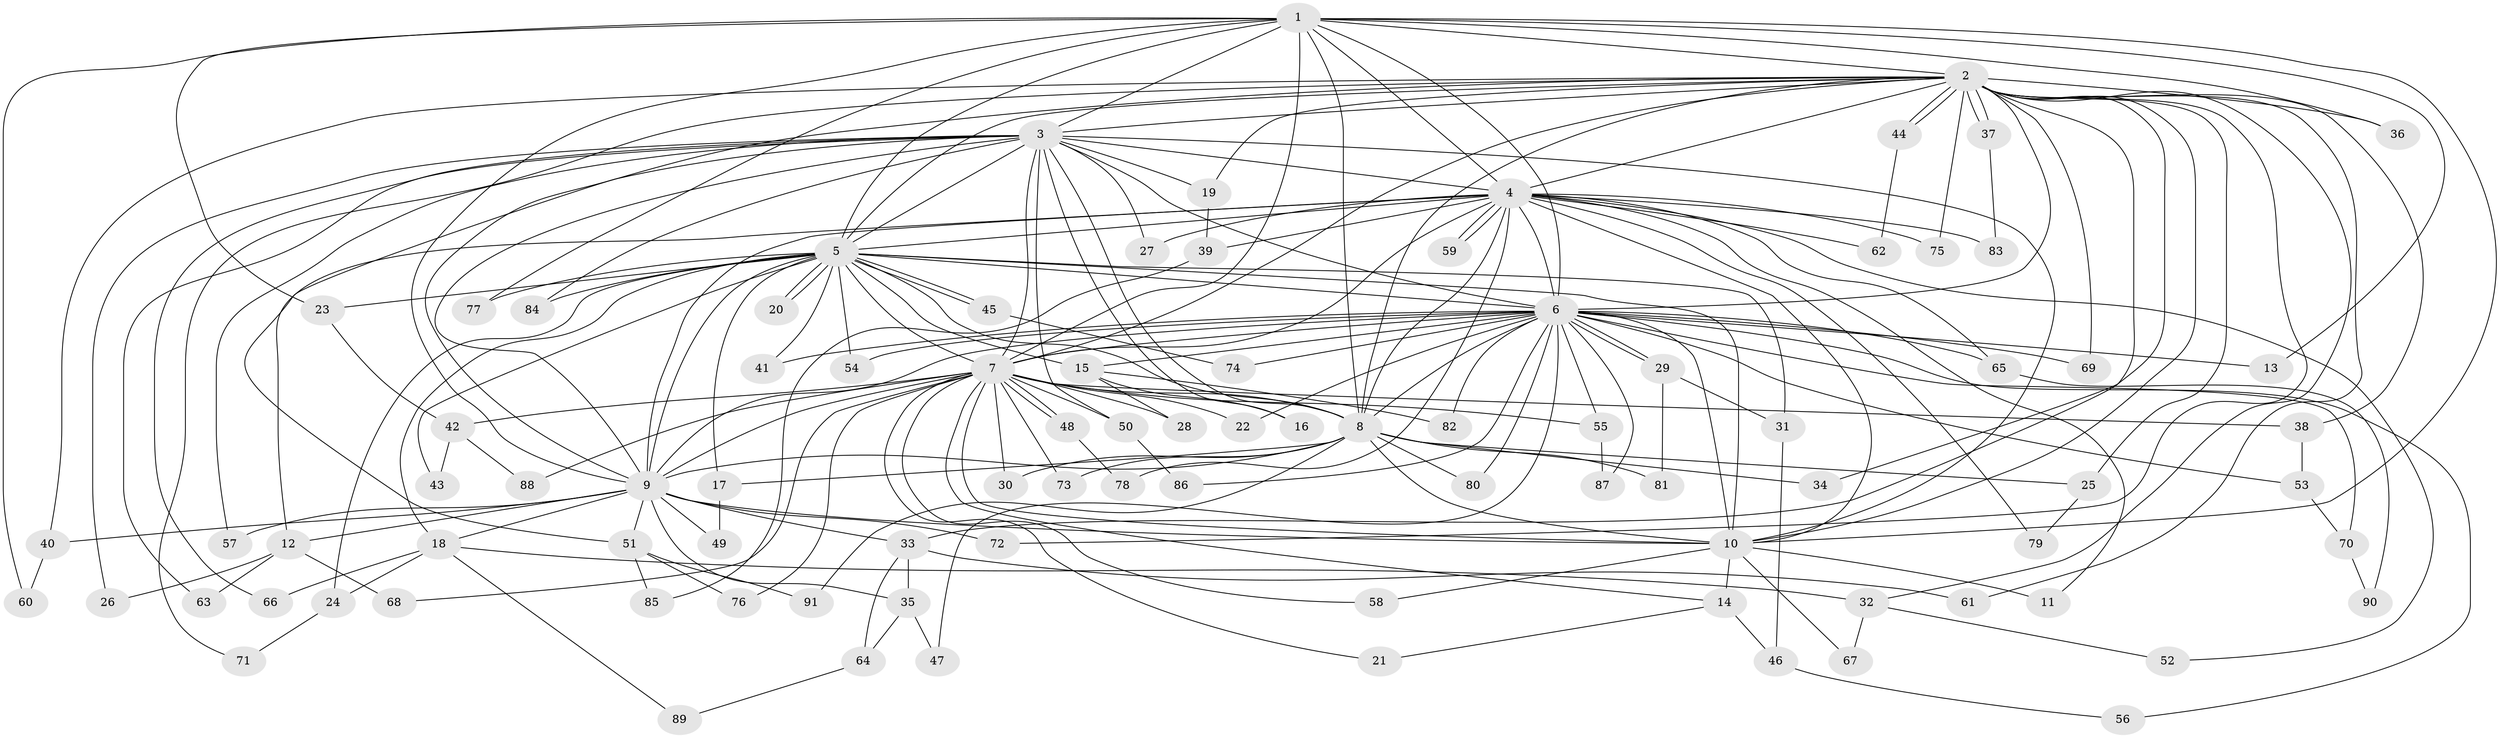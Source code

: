 // coarse degree distribution, {12: 0.029411764705882353, 37: 0.014705882352941176, 18: 0.029411764705882353, 20: 0.014705882352941176, 23: 0.029411764705882353, 15: 0.014705882352941176, 2: 0.4852941176470588, 5: 0.058823529411764705, 3: 0.2647058823529412, 4: 0.029411764705882353, 1: 0.029411764705882353}
// Generated by graph-tools (version 1.1) at 2025/41/03/06/25 10:41:32]
// undirected, 91 vertices, 207 edges
graph export_dot {
graph [start="1"]
  node [color=gray90,style=filled];
  1;
  2;
  3;
  4;
  5;
  6;
  7;
  8;
  9;
  10;
  11;
  12;
  13;
  14;
  15;
  16;
  17;
  18;
  19;
  20;
  21;
  22;
  23;
  24;
  25;
  26;
  27;
  28;
  29;
  30;
  31;
  32;
  33;
  34;
  35;
  36;
  37;
  38;
  39;
  40;
  41;
  42;
  43;
  44;
  45;
  46;
  47;
  48;
  49;
  50;
  51;
  52;
  53;
  54;
  55;
  56;
  57;
  58;
  59;
  60;
  61;
  62;
  63;
  64;
  65;
  66;
  67;
  68;
  69;
  70;
  71;
  72;
  73;
  74;
  75;
  76;
  77;
  78;
  79;
  80;
  81;
  82;
  83;
  84;
  85;
  86;
  87;
  88;
  89;
  90;
  91;
  1 -- 2;
  1 -- 3;
  1 -- 4;
  1 -- 5;
  1 -- 6;
  1 -- 7;
  1 -- 8;
  1 -- 9;
  1 -- 10;
  1 -- 13;
  1 -- 23;
  1 -- 36;
  1 -- 60;
  1 -- 77;
  2 -- 3;
  2 -- 4;
  2 -- 5;
  2 -- 6;
  2 -- 7;
  2 -- 8;
  2 -- 9;
  2 -- 10;
  2 -- 19;
  2 -- 25;
  2 -- 32;
  2 -- 33;
  2 -- 34;
  2 -- 36;
  2 -- 37;
  2 -- 37;
  2 -- 38;
  2 -- 40;
  2 -- 44;
  2 -- 44;
  2 -- 61;
  2 -- 69;
  2 -- 71;
  2 -- 72;
  2 -- 75;
  3 -- 4;
  3 -- 5;
  3 -- 6;
  3 -- 7;
  3 -- 8;
  3 -- 9;
  3 -- 10;
  3 -- 16;
  3 -- 19;
  3 -- 26;
  3 -- 27;
  3 -- 50;
  3 -- 51;
  3 -- 57;
  3 -- 63;
  3 -- 66;
  3 -- 84;
  4 -- 5;
  4 -- 6;
  4 -- 7;
  4 -- 8;
  4 -- 9;
  4 -- 10;
  4 -- 11;
  4 -- 12;
  4 -- 27;
  4 -- 39;
  4 -- 52;
  4 -- 59;
  4 -- 59;
  4 -- 62;
  4 -- 65;
  4 -- 75;
  4 -- 78;
  4 -- 79;
  4 -- 83;
  5 -- 6;
  5 -- 7;
  5 -- 8;
  5 -- 9;
  5 -- 10;
  5 -- 15;
  5 -- 17;
  5 -- 18;
  5 -- 20;
  5 -- 20;
  5 -- 23;
  5 -- 24;
  5 -- 31;
  5 -- 41;
  5 -- 43;
  5 -- 45;
  5 -- 45;
  5 -- 54;
  5 -- 77;
  5 -- 84;
  6 -- 7;
  6 -- 8;
  6 -- 9;
  6 -- 10;
  6 -- 13;
  6 -- 15;
  6 -- 22;
  6 -- 29;
  6 -- 29;
  6 -- 41;
  6 -- 47;
  6 -- 53;
  6 -- 54;
  6 -- 55;
  6 -- 56;
  6 -- 65;
  6 -- 69;
  6 -- 70;
  6 -- 74;
  6 -- 80;
  6 -- 82;
  6 -- 86;
  6 -- 87;
  7 -- 8;
  7 -- 9;
  7 -- 10;
  7 -- 14;
  7 -- 21;
  7 -- 22;
  7 -- 28;
  7 -- 30;
  7 -- 38;
  7 -- 42;
  7 -- 48;
  7 -- 48;
  7 -- 50;
  7 -- 55;
  7 -- 58;
  7 -- 68;
  7 -- 73;
  7 -- 76;
  7 -- 88;
  8 -- 9;
  8 -- 10;
  8 -- 17;
  8 -- 25;
  8 -- 30;
  8 -- 34;
  8 -- 73;
  8 -- 80;
  8 -- 81;
  8 -- 91;
  9 -- 10;
  9 -- 12;
  9 -- 18;
  9 -- 33;
  9 -- 35;
  9 -- 40;
  9 -- 49;
  9 -- 51;
  9 -- 57;
  9 -- 72;
  10 -- 11;
  10 -- 14;
  10 -- 58;
  10 -- 67;
  12 -- 26;
  12 -- 63;
  12 -- 68;
  14 -- 21;
  14 -- 46;
  15 -- 16;
  15 -- 28;
  15 -- 82;
  17 -- 49;
  18 -- 24;
  18 -- 32;
  18 -- 66;
  18 -- 89;
  19 -- 39;
  23 -- 42;
  24 -- 71;
  25 -- 79;
  29 -- 31;
  29 -- 81;
  31 -- 46;
  32 -- 52;
  32 -- 67;
  33 -- 35;
  33 -- 61;
  33 -- 64;
  35 -- 47;
  35 -- 64;
  37 -- 83;
  38 -- 53;
  39 -- 85;
  40 -- 60;
  42 -- 43;
  42 -- 88;
  44 -- 62;
  45 -- 74;
  46 -- 56;
  48 -- 78;
  50 -- 86;
  51 -- 76;
  51 -- 85;
  51 -- 91;
  53 -- 70;
  55 -- 87;
  64 -- 89;
  65 -- 90;
  70 -- 90;
}
